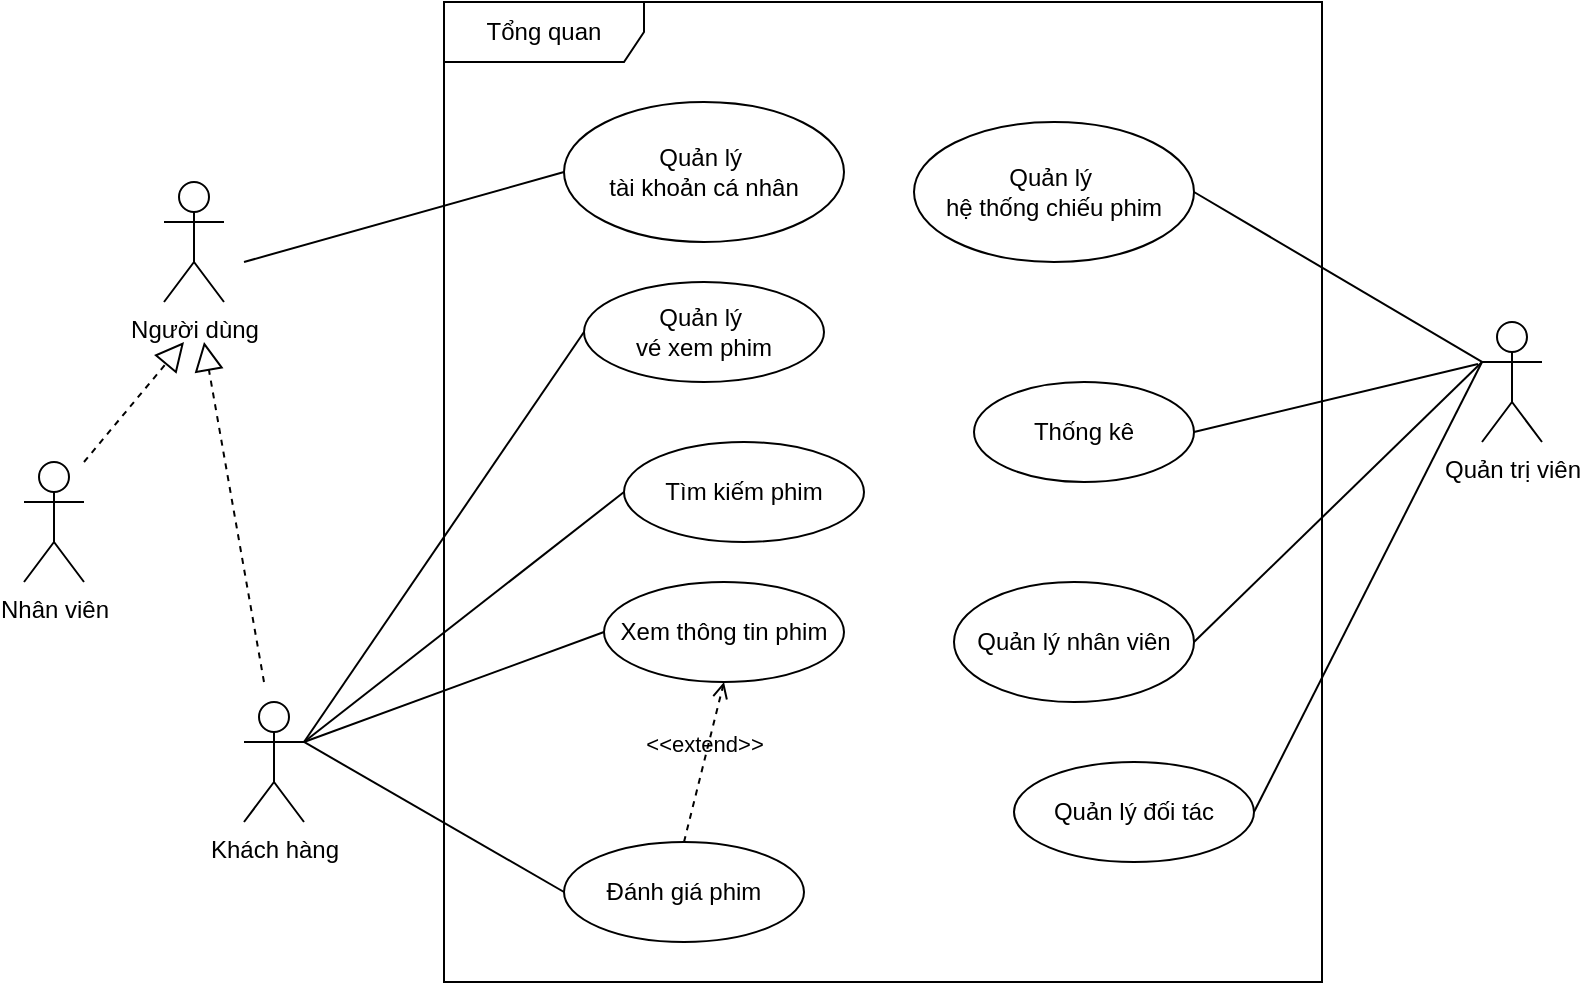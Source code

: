 <mxfile version="26.0.16">
  <diagram name="Page-1" id="nuQmZjlAjpzURm0X1TB3">
    <mxGraphModel dx="1050" dy="621" grid="0" gridSize="10" guides="1" tooltips="1" connect="1" arrows="1" fold="1" page="1" pageScale="1" pageWidth="1100" pageHeight="850" math="0" shadow="0">
      <root>
        <mxCell id="0" />
        <mxCell id="1" parent="0" />
        <mxCell id="0IfXszTP87YYn8tm4sb3-4" value="Tổng quan" style="shape=umlFrame;whiteSpace=wrap;html=1;pointerEvents=0;recursiveResize=0;container=1;collapsible=0;width=100;height=30;" parent="1" vertex="1">
          <mxGeometry x="260" y="70" width="439" height="490" as="geometry" />
        </mxCell>
        <mxCell id="0IfXszTP87YYn8tm4sb3-12" value="Quản lý&amp;nbsp;&lt;div&gt;tài khoản cá nhân&lt;/div&gt;" style="ellipse;whiteSpace=wrap;html=1;" parent="0IfXszTP87YYn8tm4sb3-4" vertex="1">
          <mxGeometry x="60" y="50" width="140" height="70" as="geometry" />
        </mxCell>
        <mxCell id="0IfXszTP87YYn8tm4sb3-13" value="Quản lý&amp;nbsp;&lt;div&gt;vé xem phim&lt;/div&gt;" style="ellipse;whiteSpace=wrap;html=1;" parent="0IfXszTP87YYn8tm4sb3-4" vertex="1">
          <mxGeometry x="70" y="140" width="120" height="50" as="geometry" />
        </mxCell>
        <mxCell id="0IfXszTP87YYn8tm4sb3-14" value="Tìm kiếm phim" style="ellipse;whiteSpace=wrap;html=1;" parent="0IfXszTP87YYn8tm4sb3-4" vertex="1">
          <mxGeometry x="90" y="220" width="120" height="50" as="geometry" />
        </mxCell>
        <mxCell id="0IfXszTP87YYn8tm4sb3-15" value="Xem thông tin phim" style="ellipse;whiteSpace=wrap;html=1;" parent="0IfXszTP87YYn8tm4sb3-4" vertex="1">
          <mxGeometry x="80" y="290" width="120" height="50" as="geometry" />
        </mxCell>
        <mxCell id="0IfXszTP87YYn8tm4sb3-16" value="Đánh giá phim" style="ellipse;whiteSpace=wrap;html=1;" parent="0IfXszTP87YYn8tm4sb3-4" vertex="1">
          <mxGeometry x="60" y="420" width="120" height="50" as="geometry" />
        </mxCell>
        <mxCell id="0IfXszTP87YYn8tm4sb3-18" value="&amp;lt;&amp;lt;extend&amp;gt;&amp;gt;" style="html=1;verticalAlign=bottom;labelBackgroundColor=none;endArrow=open;endFill=0;dashed=1;rounded=0;exitX=0.5;exitY=0;exitDx=0;exitDy=0;entryX=0.5;entryY=1;entryDx=0;entryDy=0;" parent="0IfXszTP87YYn8tm4sb3-4" source="0IfXszTP87YYn8tm4sb3-16" target="0IfXszTP87YYn8tm4sb3-15" edge="1">
          <mxGeometry width="160" relative="1" as="geometry">
            <mxPoint x="220" y="230" as="sourcePoint" />
            <mxPoint x="380" y="230" as="targetPoint" />
          </mxGeometry>
        </mxCell>
        <mxCell id="0IfXszTP87YYn8tm4sb3-27" value="Quản lý&amp;nbsp;&lt;div&gt;hệ thống chiếu phim&lt;/div&gt;" style="ellipse;whiteSpace=wrap;html=1;" parent="0IfXszTP87YYn8tm4sb3-4" vertex="1">
          <mxGeometry x="235" y="60" width="140" height="70" as="geometry" />
        </mxCell>
        <mxCell id="0IfXszTP87YYn8tm4sb3-28" value="Thống kê" style="ellipse;whiteSpace=wrap;html=1;" parent="0IfXszTP87YYn8tm4sb3-4" vertex="1">
          <mxGeometry x="265" y="190" width="110" height="50" as="geometry" />
        </mxCell>
        <mxCell id="0IfXszTP87YYn8tm4sb3-29" value="Quản lý nhân viên" style="ellipse;whiteSpace=wrap;html=1;" parent="0IfXszTP87YYn8tm4sb3-4" vertex="1">
          <mxGeometry x="255" y="290" width="120" height="60" as="geometry" />
        </mxCell>
        <mxCell id="0IfXszTP87YYn8tm4sb3-30" value="Quản lý đối tác" style="ellipse;whiteSpace=wrap;html=1;" parent="0IfXszTP87YYn8tm4sb3-4" vertex="1">
          <mxGeometry x="285" y="380" width="120" height="50" as="geometry" />
        </mxCell>
        <mxCell id="0IfXszTP87YYn8tm4sb3-5" value="Người dùng" style="shape=umlActor;verticalLabelPosition=bottom;verticalAlign=top;html=1;" parent="1" vertex="1">
          <mxGeometry x="120" y="160" width="30" height="60" as="geometry" />
        </mxCell>
        <mxCell id="0IfXszTP87YYn8tm4sb3-8" value="Nhân viên" style="shape=umlActor;verticalLabelPosition=bottom;verticalAlign=top;html=1;" parent="1" vertex="1">
          <mxGeometry x="50" y="300" width="30" height="60" as="geometry" />
        </mxCell>
        <mxCell id="0IfXszTP87YYn8tm4sb3-9" value="Khách hàng" style="shape=umlActor;verticalLabelPosition=bottom;verticalAlign=top;html=1;" parent="1" vertex="1">
          <mxGeometry x="160" y="420" width="30" height="60" as="geometry" />
        </mxCell>
        <mxCell id="0IfXszTP87YYn8tm4sb3-10" value="" style="endArrow=block;dashed=1;endFill=0;endSize=12;html=1;rounded=0;" parent="1" edge="1">
          <mxGeometry width="160" relative="1" as="geometry">
            <mxPoint x="80" y="300" as="sourcePoint" />
            <mxPoint x="130" y="240" as="targetPoint" />
          </mxGeometry>
        </mxCell>
        <mxCell id="0IfXszTP87YYn8tm4sb3-11" value="" style="endArrow=block;dashed=1;endFill=0;endSize=12;html=1;rounded=0;" parent="1" edge="1">
          <mxGeometry width="160" relative="1" as="geometry">
            <mxPoint x="170" y="410" as="sourcePoint" />
            <mxPoint x="140" y="240" as="targetPoint" />
          </mxGeometry>
        </mxCell>
        <mxCell id="0IfXszTP87YYn8tm4sb3-21" value="" style="endArrow=none;html=1;rounded=0;entryX=0;entryY=0.5;entryDx=0;entryDy=0;" parent="1" target="0IfXszTP87YYn8tm4sb3-12" edge="1">
          <mxGeometry width="50" height="50" relative="1" as="geometry">
            <mxPoint x="160" y="200" as="sourcePoint" />
            <mxPoint x="550" y="270" as="targetPoint" />
          </mxGeometry>
        </mxCell>
        <mxCell id="0IfXszTP87YYn8tm4sb3-22" value="" style="endArrow=none;html=1;rounded=0;entryX=0;entryY=0.5;entryDx=0;entryDy=0;exitX=1;exitY=0.333;exitDx=0;exitDy=0;exitPerimeter=0;" parent="1" source="0IfXszTP87YYn8tm4sb3-9" target="0IfXszTP87YYn8tm4sb3-13" edge="1">
          <mxGeometry width="50" height="50" relative="1" as="geometry">
            <mxPoint x="200" y="420" as="sourcePoint" />
            <mxPoint x="290" y="165" as="targetPoint" />
          </mxGeometry>
        </mxCell>
        <mxCell id="0IfXszTP87YYn8tm4sb3-23" value="" style="endArrow=none;html=1;rounded=0;entryX=0;entryY=0.5;entryDx=0;entryDy=0;exitX=1;exitY=0.333;exitDx=0;exitDy=0;exitPerimeter=0;" parent="1" source="0IfXszTP87YYn8tm4sb3-9" target="0IfXszTP87YYn8tm4sb3-14" edge="1">
          <mxGeometry width="50" height="50" relative="1" as="geometry">
            <mxPoint x="200" y="420" as="sourcePoint" />
            <mxPoint x="300" y="245" as="targetPoint" />
          </mxGeometry>
        </mxCell>
        <mxCell id="0IfXszTP87YYn8tm4sb3-24" value="" style="endArrow=none;html=1;rounded=0;entryX=0;entryY=0.5;entryDx=0;entryDy=0;" parent="1" target="0IfXszTP87YYn8tm4sb3-15" edge="1">
          <mxGeometry width="50" height="50" relative="1" as="geometry">
            <mxPoint x="190" y="440" as="sourcePoint" />
            <mxPoint x="310" y="255" as="targetPoint" />
          </mxGeometry>
        </mxCell>
        <mxCell id="0IfXszTP87YYn8tm4sb3-25" value="" style="endArrow=none;html=1;rounded=0;entryX=0;entryY=0.5;entryDx=0;entryDy=0;exitX=1;exitY=0.333;exitDx=0;exitDy=0;exitPerimeter=0;" parent="1" source="0IfXszTP87YYn8tm4sb3-9" target="0IfXszTP87YYn8tm4sb3-16" edge="1">
          <mxGeometry width="50" height="50" relative="1" as="geometry">
            <mxPoint x="200" y="420" as="sourcePoint" />
            <mxPoint x="320" y="265" as="targetPoint" />
          </mxGeometry>
        </mxCell>
        <mxCell id="0IfXszTP87YYn8tm4sb3-32" value="" style="endArrow=none;html=1;rounded=0;entryX=1;entryY=0.5;entryDx=0;entryDy=0;exitX=0;exitY=0.333;exitDx=0;exitDy=0;exitPerimeter=0;" parent="1" source="0IfXszTP87YYn8tm4sb3-31" target="0IfXszTP87YYn8tm4sb3-27" edge="1">
          <mxGeometry width="50" height="50" relative="1" as="geometry">
            <mxPoint x="940" y="220" as="sourcePoint" />
            <mxPoint x="330" y="165" as="targetPoint" />
          </mxGeometry>
        </mxCell>
        <mxCell id="0IfXszTP87YYn8tm4sb3-33" value="" style="endArrow=none;html=1;rounded=0;entryX=1;entryY=0.5;entryDx=0;entryDy=0;" parent="1" target="0IfXszTP87YYn8tm4sb3-28" edge="1">
          <mxGeometry width="50" height="50" relative="1" as="geometry">
            <mxPoint x="777" y="251" as="sourcePoint" />
            <mxPoint x="800" y="165" as="targetPoint" />
          </mxGeometry>
        </mxCell>
        <mxCell id="0IfXszTP87YYn8tm4sb3-34" value="" style="endArrow=none;html=1;rounded=0;entryX=1;entryY=0.5;entryDx=0;entryDy=0;exitX=0;exitY=0.333;exitDx=0;exitDy=0;exitPerimeter=0;" parent="1" source="0IfXszTP87YYn8tm4sb3-31" target="0IfXszTP87YYn8tm4sb3-29" edge="1">
          <mxGeometry width="50" height="50" relative="1" as="geometry">
            <mxPoint x="960" y="230" as="sourcePoint" />
            <mxPoint x="800" y="285" as="targetPoint" />
          </mxGeometry>
        </mxCell>
        <mxCell id="0IfXszTP87YYn8tm4sb3-35" value="" style="endArrow=none;html=1;rounded=0;entryX=1;entryY=0.5;entryDx=0;entryDy=0;exitX=0;exitY=0.333;exitDx=0;exitDy=0;exitPerimeter=0;" parent="1" source="0IfXszTP87YYn8tm4sb3-31" target="0IfXszTP87YYn8tm4sb3-30" edge="1">
          <mxGeometry width="50" height="50" relative="1" as="geometry">
            <mxPoint x="970" y="240" as="sourcePoint" />
            <mxPoint x="810" y="295" as="targetPoint" />
          </mxGeometry>
        </mxCell>
        <mxCell id="0IfXszTP87YYn8tm4sb3-31" value="Quản trị viên" style="shape=umlActor;verticalLabelPosition=bottom;verticalAlign=top;html=1;" parent="1" vertex="1">
          <mxGeometry x="779" y="230" width="30" height="60" as="geometry" />
        </mxCell>
      </root>
    </mxGraphModel>
  </diagram>
</mxfile>
